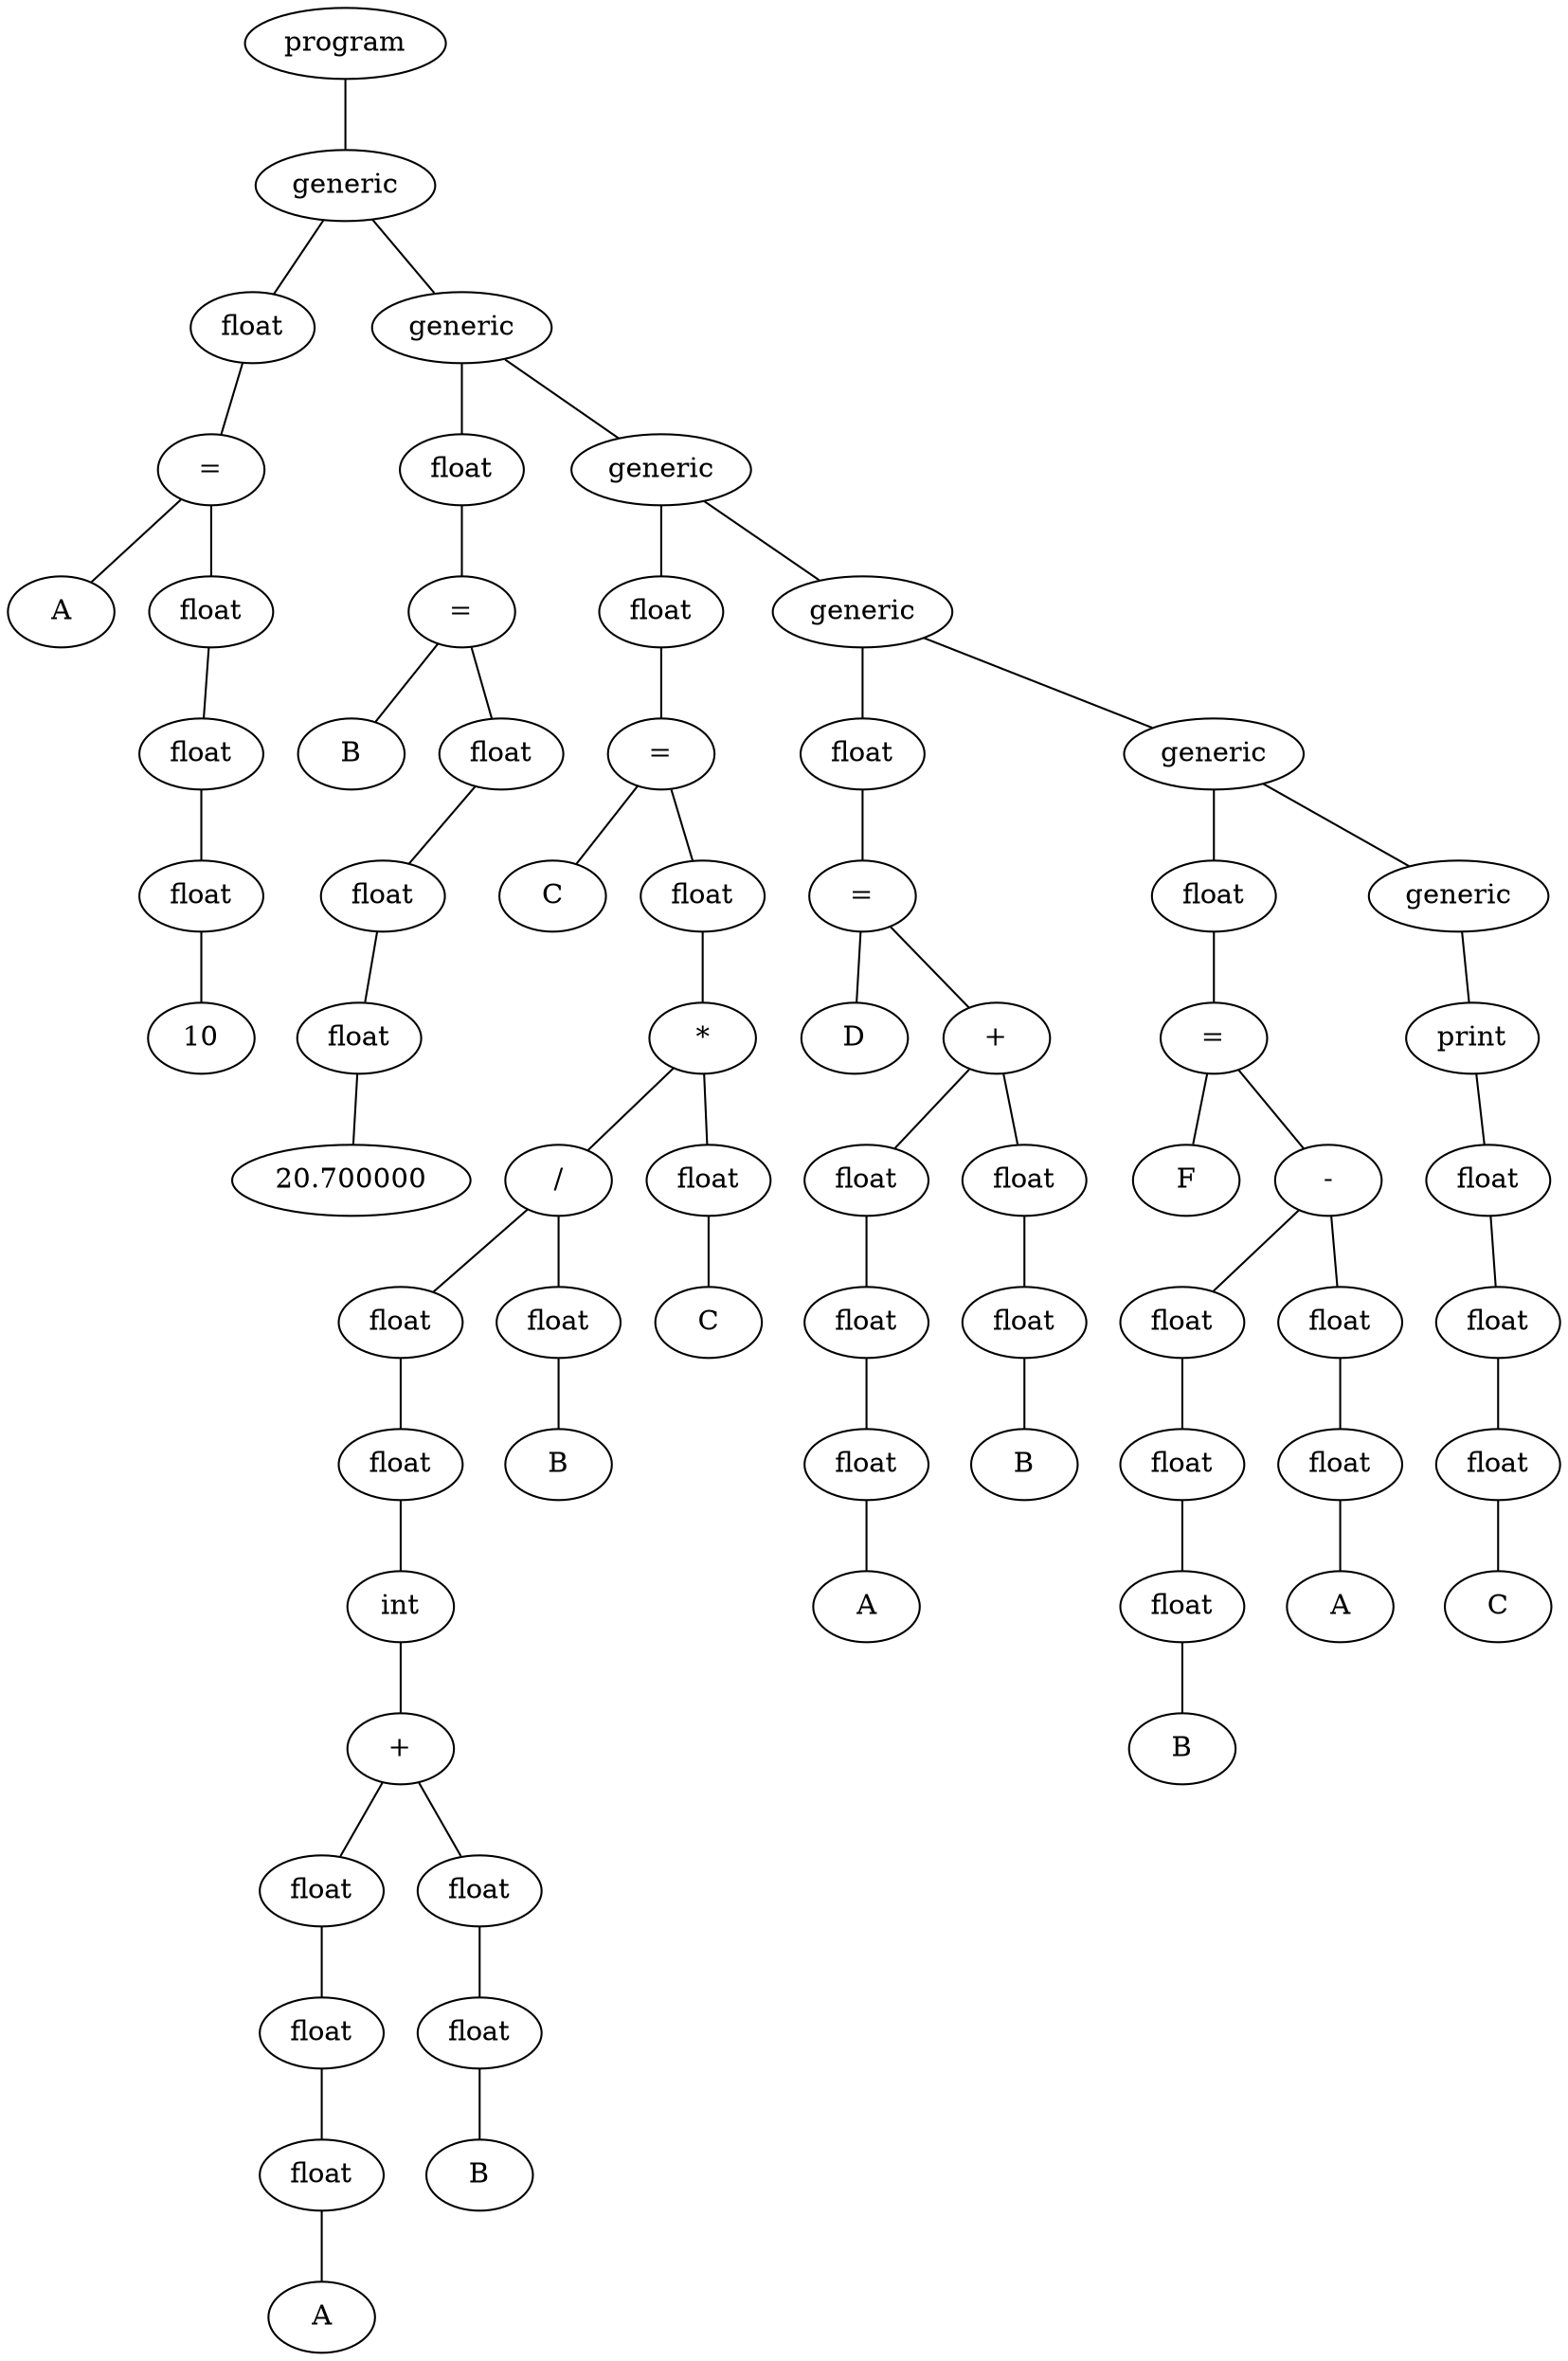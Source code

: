graph G {
    N68[label="program"];
    N67[label="generic"];
    N6[label="float"];
    N4[label="="];
    N5[label="A"];
    N4 -- N5;
    N3[label="float"];
    N2[label="float"];
    N1[label="float"];
    N0[label="10"];
    N1 -- N0;
    N2 -- N1;
    N3 -- N2;
    N4 -- N3;
    N6 -- N4;
    N67 -- N6;
    N66[label="generic"];
    N13[label="float"];
    N11[label="="];
    N12[label="B"];
    N11 -- N12;
    N10[label="float"];
    N9[label="float"];
    N8[label="float"];
    N7[label="20.700000"];
    N8 -- N7;
    N9 -- N8;
    N10 -- N9;
    N11 -- N10;
    N13 -- N11;
    N66 -- N13;
    N65[label="generic"];
    N34[label="float"];
    N32[label="="];
    N33[label="C"];
    N32 -- N33;
    N31[label="float"];
    N30[label="*"];
    N27[label="/"];
    N24[label="float"];
    N23[label="float"];
    N22[label="int"];
    N21[label="+"];
    N17[label="float"];
    N16[label="float"];
    N15[label="float"];
    N14[label="A"];
    N15 -- N14;
    N16 -- N15;
    N17 -- N16;
    N21 -- N17;
    N20[label="float"];
    N19[label="float"];
    N18[label="B"];
    N19 -- N18;
    N20 -- N19;
    N21 -- N20;
    N22 -- N21;
    N23 -- N22;
    N24 -- N23;
    N27 -- N24;
    N26[label="float"];
    N25[label="B"];
    N26 -- N25;
    N27 -- N26;
    N30 -- N27;
    N29[label="float"];
    N28[label="C"];
    N29 -- N28;
    N30 -- N29;
    N31 -- N30;
    N32 -- N31;
    N34 -- N32;
    N65 -- N34;
    N64[label="generic"];
    N45[label="float"];
    N43[label="="];
    N44[label="D"];
    N43 -- N44;
    N42[label="+"];
    N38[label="float"];
    N37[label="float"];
    N36[label="float"];
    N35[label="A"];
    N36 -- N35;
    N37 -- N36;
    N38 -- N37;
    N42 -- N38;
    N41[label="float"];
    N40[label="float"];
    N39[label="B"];
    N40 -- N39;
    N41 -- N40;
    N42 -- N41;
    N43 -- N42;
    N45 -- N43;
    N64 -- N45;
    N63[label="generic"];
    N56[label="float"];
    N54[label="="];
    N55[label="F"];
    N54 -- N55;
    N53[label="-"];
    N49[label="float"];
    N48[label="float"];
    N47[label="float"];
    N46[label="B"];
    N47 -- N46;
    N48 -- N47;
    N49 -- N48;
    N53 -- N49;
    N52[label="float"];
    N51[label="float"];
    N50[label="A"];
    N51 -- N50;
    N52 -- N51;
    N53 -- N52;
    N54 -- N53;
    N56 -- N54;
    N63 -- N56;
    N62[label="generic"];
    N61[label="print"];
    N60[label="float"];
    N59[label="float"];
    N58[label="float"];
    N57[label="C"];
    N58 -- N57;
    N59 -- N58;
    N60 -- N59;
    N61 -- N60;
    N62 -- N61;
    N63 -- N62;
    N64 -- N63;
    N65 -- N64;
    N66 -- N65;
    N67 -- N66;
    N68 -- N67;
}